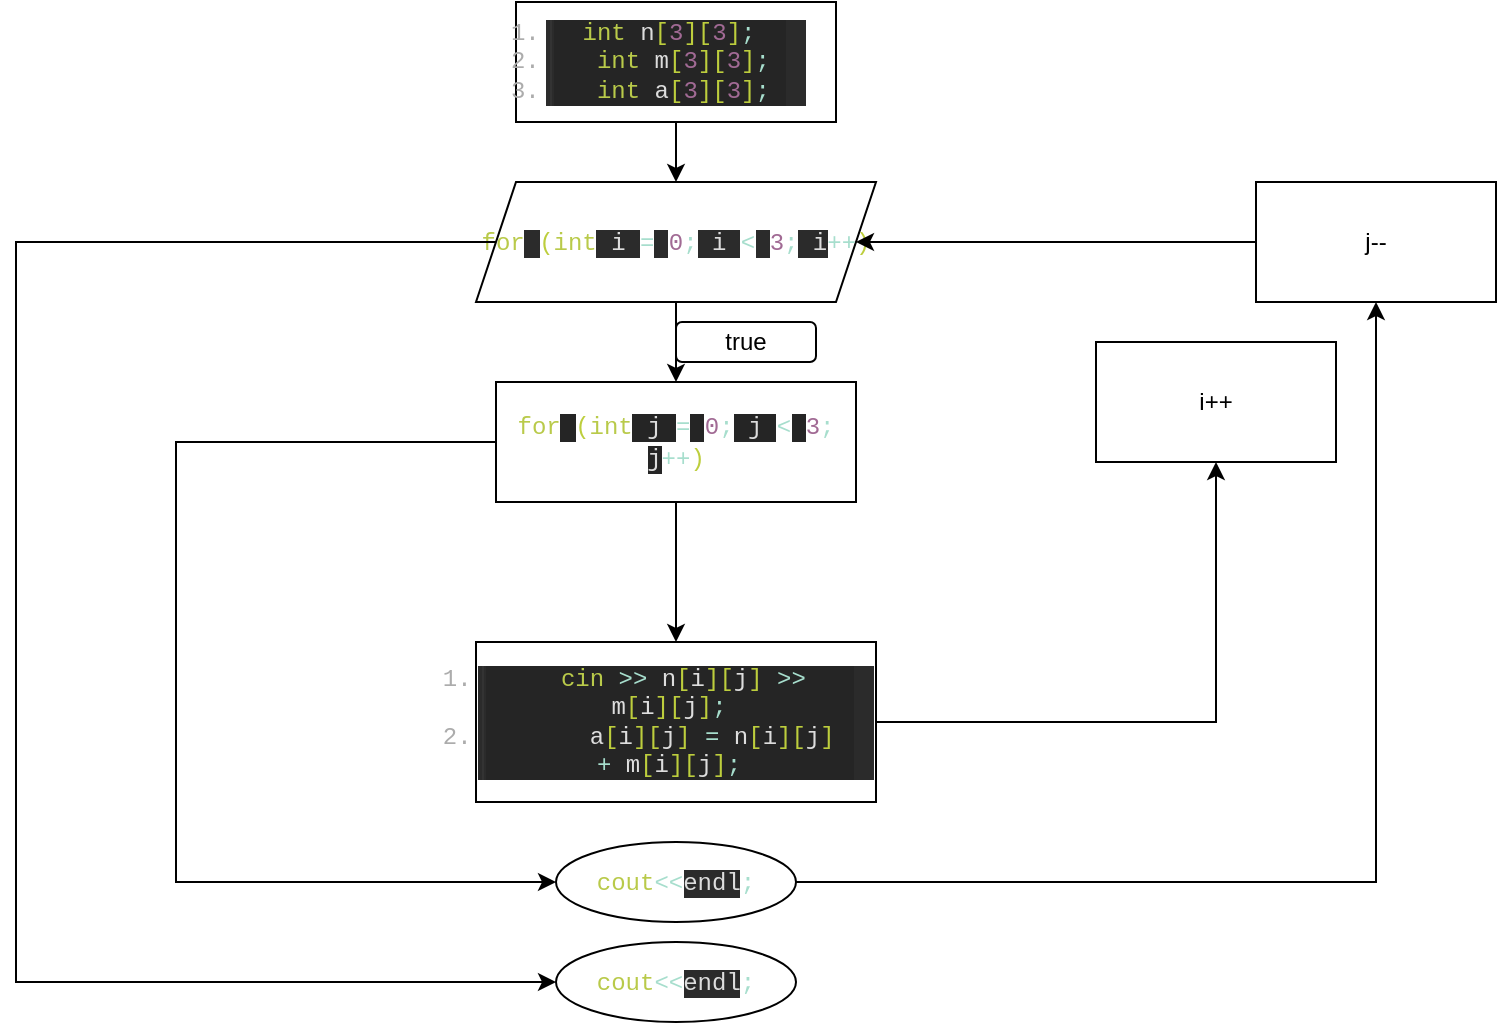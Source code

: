 <mxfile version="16.5.3" type="device"><diagram id="AD4t9P6H3JspWaBIcdfh" name="Page-1"><mxGraphModel dx="1038" dy="1639" grid="1" gridSize="10" guides="1" tooltips="1" connect="1" arrows="1" fold="1" page="1" pageScale="1" pageWidth="850" pageHeight="1100" math="0" shadow="0"><root><mxCell id="0"/><mxCell id="1" parent="0"/><mxCell id="jIS84SdoQxldzbct5RJT-1" value="&lt;ol class=&quot;cpp&quot; style=&quot;box-sizing: border-box ; padding: 0px 10px ; vertical-align: baseline ; font-family: &amp;#34;consolas&amp;#34; , &amp;#34;menlo&amp;#34; , &amp;#34;monaco&amp;#34; , &amp;#34;lucida console&amp;#34; , &amp;#34;liberation mono&amp;#34; , &amp;#34;dejavu sans mono&amp;#34; , &amp;#34;bitstream vera sans mono&amp;#34; , monospace , serif ; margin: 0px ; color: rgb(102 , 102 , 102) ; background: rgb(43 , 43 , 43)&quot;&gt;&lt;li class=&quot;li1&quot; style=&quot;box-sizing: border-box ; margin: 0px 0px 0px -6px ; padding: 0px ; vertical-align: baseline ; list-style-type: decimal ; background: rgb(37 , 37 , 37) ; color: rgb(172 , 172 , 172)&quot;&gt;&lt;div class=&quot;de1&quot; style=&quot;box-sizing: border-box ; margin: 0px 0px 0px -2px ; padding: 0px 8px ; vertical-align: top ; color: rgb(221 , 221 , 221) ; border-left: 1px solid rgb(51 , 51 , 51) ; position: relative&quot;&gt; &lt;span class=&quot;kw4&quot; style=&quot;box-sizing: border-box ; margin: 0px ; padding: 0px ; vertical-align: baseline ; color: rgb(185 , 202 , 74)&quot;&gt;int&lt;/span&gt; n&lt;span class=&quot;br0&quot; style=&quot;box-sizing: border-box ; margin: 0px ; padding: 0px ; vertical-align: baseline ; color: rgb(189 , 206 , 61)&quot;&gt;[&lt;/span&gt;&lt;span class=&quot;nu0&quot; style=&quot;box-sizing: border-box ; margin: 0px ; padding: 0px ; vertical-align: baseline ; color: rgb(161 , 106 , 148)&quot;&gt;3&lt;/span&gt;&lt;span class=&quot;br0&quot; style=&quot;box-sizing: border-box ; margin: 0px ; padding: 0px ; vertical-align: baseline ; color: rgb(189 , 206 , 61)&quot;&gt;]&lt;/span&gt;&lt;span class=&quot;br0&quot; style=&quot;box-sizing: border-box ; margin: 0px ; padding: 0px ; vertical-align: baseline ; color: rgb(189 , 206 , 61)&quot;&gt;[&lt;/span&gt;&lt;span class=&quot;nu0&quot; style=&quot;box-sizing: border-box ; margin: 0px ; padding: 0px ; vertical-align: baseline ; color: rgb(161 , 106 , 148)&quot;&gt;3&lt;/span&gt;&lt;span class=&quot;br0&quot; style=&quot;box-sizing: border-box ; margin: 0px ; padding: 0px ; vertical-align: baseline ; color: rgb(189 , 206 , 61)&quot;&gt;]&lt;/span&gt;&lt;span class=&quot;sy4&quot; style=&quot;box-sizing: border-box ; margin: 0px ; padding: 0px ; vertical-align: baseline ; color: rgb(167 , 222 , 205)&quot;&gt;;&lt;/span&gt;&lt;/div&gt;&lt;/li&gt;&lt;li class=&quot;li1&quot; style=&quot;box-sizing: border-box ; margin: 0px 0px 0px -6px ; padding: 0px ; vertical-align: baseline ; list-style-type: decimal ; background: rgb(37 , 37 , 37) ; color: rgb(172 , 172 , 172)&quot;&gt;&lt;div class=&quot;de1&quot; style=&quot;box-sizing: border-box ; margin: 0px 0px 0px -2px ; padding: 0px 8px ; vertical-align: top ; color: rgb(221 , 221 , 221) ; border-left: 1px solid rgb(51 , 51 , 51) ; position: relative&quot;&gt;&amp;nbsp; &lt;span class=&quot;kw4&quot; style=&quot;box-sizing: border-box ; margin: 0px ; padding: 0px ; vertical-align: baseline ; color: rgb(185 , 202 , 74)&quot;&gt;int&lt;/span&gt; m&lt;span class=&quot;br0&quot; style=&quot;box-sizing: border-box ; margin: 0px ; padding: 0px ; vertical-align: baseline ; color: rgb(189 , 206 , 61)&quot;&gt;[&lt;/span&gt;&lt;span class=&quot;nu0&quot; style=&quot;box-sizing: border-box ; margin: 0px ; padding: 0px ; vertical-align: baseline ; color: rgb(161 , 106 , 148)&quot;&gt;3&lt;/span&gt;&lt;span class=&quot;br0&quot; style=&quot;box-sizing: border-box ; margin: 0px ; padding: 0px ; vertical-align: baseline ; color: rgb(189 , 206 , 61)&quot;&gt;]&lt;/span&gt;&lt;span class=&quot;br0&quot; style=&quot;box-sizing: border-box ; margin: 0px ; padding: 0px ; vertical-align: baseline ; color: rgb(189 , 206 , 61)&quot;&gt;[&lt;/span&gt;&lt;span class=&quot;nu0&quot; style=&quot;box-sizing: border-box ; margin: 0px ; padding: 0px ; vertical-align: baseline ; color: rgb(161 , 106 , 148)&quot;&gt;3&lt;/span&gt;&lt;span class=&quot;br0&quot; style=&quot;box-sizing: border-box ; margin: 0px ; padding: 0px ; vertical-align: baseline ; color: rgb(189 , 206 , 61)&quot;&gt;]&lt;/span&gt;&lt;span class=&quot;sy4&quot; style=&quot;box-sizing: border-box ; margin: 0px ; padding: 0px ; vertical-align: baseline ; color: rgb(167 , 222 , 205)&quot;&gt;;&lt;/span&gt;&lt;/div&gt;&lt;/li&gt;&lt;li class=&quot;li1&quot; style=&quot;box-sizing: border-box ; margin: 0px 0px 0px -6px ; padding: 0px ; vertical-align: baseline ; list-style-type: decimal ; background: rgb(37 , 37 , 37) ; color: rgb(172 , 172 , 172)&quot;&gt;&lt;div class=&quot;de1&quot; style=&quot;box-sizing: border-box ; margin: 0px 0px 0px -2px ; padding: 0px 8px ; vertical-align: top ; color: rgb(221 , 221 , 221) ; border-left: 1px solid rgb(51 , 51 , 51) ; position: relative&quot;&gt;&amp;nbsp; &lt;span class=&quot;kw4&quot; style=&quot;box-sizing: border-box ; margin: 0px ; padding: 0px ; vertical-align: baseline ; color: rgb(185 , 202 , 74)&quot;&gt;int&lt;/span&gt; a&lt;span class=&quot;br0&quot; style=&quot;box-sizing: border-box ; margin: 0px ; padding: 0px ; vertical-align: baseline ; color: rgb(189 , 206 , 61)&quot;&gt;[&lt;/span&gt;&lt;span class=&quot;nu0&quot; style=&quot;box-sizing: border-box ; margin: 0px ; padding: 0px ; vertical-align: baseline ; color: rgb(161 , 106 , 148)&quot;&gt;3&lt;/span&gt;&lt;span class=&quot;br0&quot; style=&quot;box-sizing: border-box ; margin: 0px ; padding: 0px ; vertical-align: baseline ; color: rgb(189 , 206 , 61)&quot;&gt;]&lt;/span&gt;&lt;span class=&quot;br0&quot; style=&quot;box-sizing: border-box ; margin: 0px ; padding: 0px ; vertical-align: baseline ; color: rgb(189 , 206 , 61)&quot;&gt;[&lt;/span&gt;&lt;span class=&quot;nu0&quot; style=&quot;box-sizing: border-box ; margin: 0px ; padding: 0px ; vertical-align: baseline ; color: rgb(161 , 106 , 148)&quot;&gt;3&lt;/span&gt;&lt;span class=&quot;br0&quot; style=&quot;box-sizing: border-box ; margin: 0px ; padding: 0px ; vertical-align: baseline ; color: rgb(189 , 206 , 61)&quot;&gt;]&lt;/span&gt;&lt;span class=&quot;sy4&quot; style=&quot;box-sizing: border-box ; margin: 0px ; padding: 0px ; vertical-align: baseline ; color: rgb(167 , 222 , 205)&quot;&gt;;&lt;/span&gt;&lt;/div&gt;&lt;/li&gt;&lt;/ol&gt;" style="rounded=0;whiteSpace=wrap;html=1;" vertex="1" parent="1"><mxGeometry x="330" y="-40" width="160" height="60" as="geometry"/></mxCell><mxCell id="jIS84SdoQxldzbct5RJT-2" value="&lt;span class=&quot;kw1&quot; style=&quot;box-sizing: border-box ; margin: 0px ; padding: 0px ; vertical-align: baseline ; color: rgb(185 , 202 , 74) ; font-family: &amp;#34;consolas&amp;#34; , &amp;#34;menlo&amp;#34; , &amp;#34;monaco&amp;#34; , &amp;#34;lucida console&amp;#34; , &amp;#34;liberation mono&amp;#34; , &amp;#34;dejavu sans mono&amp;#34; , &amp;#34;bitstream vera sans mono&amp;#34; , monospace , serif ; text-align: left&quot;&gt;for&lt;/span&gt;&lt;span style=&quot;color: rgb(221 , 221 , 221) ; font-family: &amp;#34;consolas&amp;#34; , &amp;#34;menlo&amp;#34; , &amp;#34;monaco&amp;#34; , &amp;#34;lucida console&amp;#34; , &amp;#34;liberation mono&amp;#34; , &amp;#34;dejavu sans mono&amp;#34; , &amp;#34;bitstream vera sans mono&amp;#34; , monospace , serif ; text-align: left ; background-color: rgb(43 , 43 , 43)&quot;&gt; &lt;/span&gt;&lt;span class=&quot;br0&quot; style=&quot;box-sizing: border-box ; margin: 0px ; padding: 0px ; vertical-align: baseline ; color: rgb(189 , 206 , 61) ; font-family: &amp;#34;consolas&amp;#34; , &amp;#34;menlo&amp;#34; , &amp;#34;monaco&amp;#34; , &amp;#34;lucida console&amp;#34; , &amp;#34;liberation mono&amp;#34; , &amp;#34;dejavu sans mono&amp;#34; , &amp;#34;bitstream vera sans mono&amp;#34; , monospace , serif ; text-align: left&quot;&gt;(&lt;/span&gt;&lt;span class=&quot;kw4&quot; style=&quot;box-sizing: border-box ; margin: 0px ; padding: 0px ; vertical-align: baseline ; color: rgb(185 , 202 , 74) ; font-family: &amp;#34;consolas&amp;#34; , &amp;#34;menlo&amp;#34; , &amp;#34;monaco&amp;#34; , &amp;#34;lucida console&amp;#34; , &amp;#34;liberation mono&amp;#34; , &amp;#34;dejavu sans mono&amp;#34; , &amp;#34;bitstream vera sans mono&amp;#34; , monospace , serif ; text-align: left&quot;&gt;int&lt;/span&gt;&lt;span style=&quot;color: rgb(221 , 221 , 221) ; font-family: &amp;#34;consolas&amp;#34; , &amp;#34;menlo&amp;#34; , &amp;#34;monaco&amp;#34; , &amp;#34;lucida console&amp;#34; , &amp;#34;liberation mono&amp;#34; , &amp;#34;dejavu sans mono&amp;#34; , &amp;#34;bitstream vera sans mono&amp;#34; , monospace , serif ; text-align: left ; background-color: rgb(43 , 43 , 43)&quot;&gt; i &lt;/span&gt;&lt;span class=&quot;sy1&quot; style=&quot;box-sizing: border-box ; margin: 0px ; padding: 0px ; vertical-align: baseline ; color: rgb(167 , 222 , 205) ; font-family: &amp;#34;consolas&amp;#34; , &amp;#34;menlo&amp;#34; , &amp;#34;monaco&amp;#34; , &amp;#34;lucida console&amp;#34; , &amp;#34;liberation mono&amp;#34; , &amp;#34;dejavu sans mono&amp;#34; , &amp;#34;bitstream vera sans mono&amp;#34; , monospace , serif ; text-align: left&quot;&gt;=&lt;/span&gt;&lt;span style=&quot;color: rgb(221 , 221 , 221) ; font-family: &amp;#34;consolas&amp;#34; , &amp;#34;menlo&amp;#34; , &amp;#34;monaco&amp;#34; , &amp;#34;lucida console&amp;#34; , &amp;#34;liberation mono&amp;#34; , &amp;#34;dejavu sans mono&amp;#34; , &amp;#34;bitstream vera sans mono&amp;#34; , monospace , serif ; text-align: left ; background-color: rgb(43 , 43 , 43)&quot;&gt; &lt;/span&gt;&lt;span class=&quot;nu0&quot; style=&quot;box-sizing: border-box ; margin: 0px ; padding: 0px ; vertical-align: baseline ; color: rgb(161 , 106 , 148) ; font-family: &amp;#34;consolas&amp;#34; , &amp;#34;menlo&amp;#34; , &amp;#34;monaco&amp;#34; , &amp;#34;lucida console&amp;#34; , &amp;#34;liberation mono&amp;#34; , &amp;#34;dejavu sans mono&amp;#34; , &amp;#34;bitstream vera sans mono&amp;#34; , monospace , serif ; text-align: left&quot;&gt;0&lt;/span&gt;&lt;span class=&quot;sy4&quot; style=&quot;box-sizing: border-box ; margin: 0px ; padding: 0px ; vertical-align: baseline ; color: rgb(167 , 222 , 205) ; font-family: &amp;#34;consolas&amp;#34; , &amp;#34;menlo&amp;#34; , &amp;#34;monaco&amp;#34; , &amp;#34;lucida console&amp;#34; , &amp;#34;liberation mono&amp;#34; , &amp;#34;dejavu sans mono&amp;#34; , &amp;#34;bitstream vera sans mono&amp;#34; , monospace , serif ; text-align: left&quot;&gt;;&lt;/span&gt;&lt;span style=&quot;color: rgb(221 , 221 , 221) ; font-family: &amp;#34;consolas&amp;#34; , &amp;#34;menlo&amp;#34; , &amp;#34;monaco&amp;#34; , &amp;#34;lucida console&amp;#34; , &amp;#34;liberation mono&amp;#34; , &amp;#34;dejavu sans mono&amp;#34; , &amp;#34;bitstream vera sans mono&amp;#34; , monospace , serif ; text-align: left ; background-color: rgb(43 , 43 , 43)&quot;&gt; i &lt;/span&gt;&lt;span class=&quot;sy1&quot; style=&quot;box-sizing: border-box ; margin: 0px ; padding: 0px ; vertical-align: baseline ; color: rgb(167 , 222 , 205) ; font-family: &amp;#34;consolas&amp;#34; , &amp;#34;menlo&amp;#34; , &amp;#34;monaco&amp;#34; , &amp;#34;lucida console&amp;#34; , &amp;#34;liberation mono&amp;#34; , &amp;#34;dejavu sans mono&amp;#34; , &amp;#34;bitstream vera sans mono&amp;#34; , monospace , serif ; text-align: left&quot;&gt;&amp;lt;&lt;/span&gt;&lt;span style=&quot;color: rgb(221 , 221 , 221) ; font-family: &amp;#34;consolas&amp;#34; , &amp;#34;menlo&amp;#34; , &amp;#34;monaco&amp;#34; , &amp;#34;lucida console&amp;#34; , &amp;#34;liberation mono&amp;#34; , &amp;#34;dejavu sans mono&amp;#34; , &amp;#34;bitstream vera sans mono&amp;#34; , monospace , serif ; text-align: left ; background-color: rgb(43 , 43 , 43)&quot;&gt; &lt;/span&gt;&lt;span class=&quot;nu0&quot; style=&quot;box-sizing: border-box ; margin: 0px ; padding: 0px ; vertical-align: baseline ; color: rgb(161 , 106 , 148) ; font-family: &amp;#34;consolas&amp;#34; , &amp;#34;menlo&amp;#34; , &amp;#34;monaco&amp;#34; , &amp;#34;lucida console&amp;#34; , &amp;#34;liberation mono&amp;#34; , &amp;#34;dejavu sans mono&amp;#34; , &amp;#34;bitstream vera sans mono&amp;#34; , monospace , serif ; text-align: left&quot;&gt;3&lt;/span&gt;&lt;span class=&quot;sy4&quot; style=&quot;box-sizing: border-box ; margin: 0px ; padding: 0px ; vertical-align: baseline ; color: rgb(167 , 222 , 205) ; font-family: &amp;#34;consolas&amp;#34; , &amp;#34;menlo&amp;#34; , &amp;#34;monaco&amp;#34; , &amp;#34;lucida console&amp;#34; , &amp;#34;liberation mono&amp;#34; , &amp;#34;dejavu sans mono&amp;#34; , &amp;#34;bitstream vera sans mono&amp;#34; , monospace , serif ; text-align: left&quot;&gt;;&lt;/span&gt;&lt;span style=&quot;color: rgb(221 , 221 , 221) ; font-family: &amp;#34;consolas&amp;#34; , &amp;#34;menlo&amp;#34; , &amp;#34;monaco&amp;#34; , &amp;#34;lucida console&amp;#34; , &amp;#34;liberation mono&amp;#34; , &amp;#34;dejavu sans mono&amp;#34; , &amp;#34;bitstream vera sans mono&amp;#34; , monospace , serif ; text-align: left ; background-color: rgb(43 , 43 , 43)&quot;&gt; i&lt;/span&gt;&lt;span class=&quot;sy2&quot; style=&quot;box-sizing: border-box ; margin: 0px ; padding: 0px ; vertical-align: baseline ; color: rgb(167 , 222 , 205) ; font-family: &amp;#34;consolas&amp;#34; , &amp;#34;menlo&amp;#34; , &amp;#34;monaco&amp;#34; , &amp;#34;lucida console&amp;#34; , &amp;#34;liberation mono&amp;#34; , &amp;#34;dejavu sans mono&amp;#34; , &amp;#34;bitstream vera sans mono&amp;#34; , monospace , serif ; text-align: left&quot;&gt;++&lt;/span&gt;&lt;span class=&quot;br0&quot; style=&quot;box-sizing: border-box ; margin: 0px ; padding: 0px ; vertical-align: baseline ; color: rgb(189 , 206 , 61) ; font-family: &amp;#34;consolas&amp;#34; , &amp;#34;menlo&amp;#34; , &amp;#34;monaco&amp;#34; , &amp;#34;lucida console&amp;#34; , &amp;#34;liberation mono&amp;#34; , &amp;#34;dejavu sans mono&amp;#34; , &amp;#34;bitstream vera sans mono&amp;#34; , monospace , serif ; text-align: left&quot;&gt;)&lt;/span&gt;" style="shape=parallelogram;perimeter=parallelogramPerimeter;whiteSpace=wrap;html=1;fixedSize=1;" vertex="1" parent="1"><mxGeometry x="310" y="50" width="200" height="60" as="geometry"/></mxCell><mxCell id="jIS84SdoQxldzbct5RJT-4" value="" style="endArrow=classic;html=1;rounded=0;exitX=0.5;exitY=1;exitDx=0;exitDy=0;" edge="1" parent="1" source="jIS84SdoQxldzbct5RJT-1" target="jIS84SdoQxldzbct5RJT-2"><mxGeometry width="50" height="50" relative="1" as="geometry"><mxPoint x="400" y="300" as="sourcePoint"/><mxPoint x="420" y="150" as="targetPoint"/></mxGeometry></mxCell><mxCell id="jIS84SdoQxldzbct5RJT-6" value="" style="endArrow=classic;html=1;rounded=0;exitX=0.5;exitY=1;exitDx=0;exitDy=0;" edge="1" parent="1" source="jIS84SdoQxldzbct5RJT-2" target="jIS84SdoQxldzbct5RJT-7"><mxGeometry width="50" height="50" relative="1" as="geometry"><mxPoint x="400" y="270" as="sourcePoint"/><mxPoint x="430" y="280" as="targetPoint"/></mxGeometry></mxCell><mxCell id="jIS84SdoQxldzbct5RJT-7" value="&lt;span class=&quot;kw1&quot; style=&quot;box-sizing: border-box ; margin: 0px ; padding: 0px ; vertical-align: baseline ; color: rgb(185 , 202 , 74) ; font-family: &amp;#34;consolas&amp;#34; , &amp;#34;menlo&amp;#34; , &amp;#34;monaco&amp;#34; , &amp;#34;lucida console&amp;#34; , &amp;#34;liberation mono&amp;#34; , &amp;#34;dejavu sans mono&amp;#34; , &amp;#34;bitstream vera sans mono&amp;#34; , monospace , serif ; text-align: left&quot;&gt;for&lt;/span&gt;&lt;span style=&quot;color: rgb(221 , 221 , 221) ; font-family: &amp;#34;consolas&amp;#34; , &amp;#34;menlo&amp;#34; , &amp;#34;monaco&amp;#34; , &amp;#34;lucida console&amp;#34; , &amp;#34;liberation mono&amp;#34; , &amp;#34;dejavu sans mono&amp;#34; , &amp;#34;bitstream vera sans mono&amp;#34; , monospace , serif ; text-align: left ; background-color: rgb(37 , 37 , 37)&quot;&gt; &lt;/span&gt;&lt;span class=&quot;br0&quot; style=&quot;box-sizing: border-box ; margin: 0px ; padding: 0px ; vertical-align: baseline ; color: rgb(189 , 206 , 61) ; font-family: &amp;#34;consolas&amp;#34; , &amp;#34;menlo&amp;#34; , &amp;#34;monaco&amp;#34; , &amp;#34;lucida console&amp;#34; , &amp;#34;liberation mono&amp;#34; , &amp;#34;dejavu sans mono&amp;#34; , &amp;#34;bitstream vera sans mono&amp;#34; , monospace , serif ; text-align: left&quot;&gt;(&lt;/span&gt;&lt;span class=&quot;kw4&quot; style=&quot;box-sizing: border-box ; margin: 0px ; padding: 0px ; vertical-align: baseline ; color: rgb(185 , 202 , 74) ; font-family: &amp;#34;consolas&amp;#34; , &amp;#34;menlo&amp;#34; , &amp;#34;monaco&amp;#34; , &amp;#34;lucida console&amp;#34; , &amp;#34;liberation mono&amp;#34; , &amp;#34;dejavu sans mono&amp;#34; , &amp;#34;bitstream vera sans mono&amp;#34; , monospace , serif ; text-align: left&quot;&gt;int&lt;/span&gt;&lt;span style=&quot;color: rgb(221 , 221 , 221) ; font-family: &amp;#34;consolas&amp;#34; , &amp;#34;menlo&amp;#34; , &amp;#34;monaco&amp;#34; , &amp;#34;lucida console&amp;#34; , &amp;#34;liberation mono&amp;#34; , &amp;#34;dejavu sans mono&amp;#34; , &amp;#34;bitstream vera sans mono&amp;#34; , monospace , serif ; text-align: left ; background-color: rgb(37 , 37 , 37)&quot;&gt; j &lt;/span&gt;&lt;span class=&quot;sy1&quot; style=&quot;box-sizing: border-box ; margin: 0px ; padding: 0px ; vertical-align: baseline ; color: rgb(167 , 222 , 205) ; font-family: &amp;#34;consolas&amp;#34; , &amp;#34;menlo&amp;#34; , &amp;#34;monaco&amp;#34; , &amp;#34;lucida console&amp;#34; , &amp;#34;liberation mono&amp;#34; , &amp;#34;dejavu sans mono&amp;#34; , &amp;#34;bitstream vera sans mono&amp;#34; , monospace , serif ; text-align: left&quot;&gt;=&lt;/span&gt;&lt;span style=&quot;color: rgb(221 , 221 , 221) ; font-family: &amp;#34;consolas&amp;#34; , &amp;#34;menlo&amp;#34; , &amp;#34;monaco&amp;#34; , &amp;#34;lucida console&amp;#34; , &amp;#34;liberation mono&amp;#34; , &amp;#34;dejavu sans mono&amp;#34; , &amp;#34;bitstream vera sans mono&amp;#34; , monospace , serif ; text-align: left ; background-color: rgb(37 , 37 , 37)&quot;&gt; &lt;/span&gt;&lt;span class=&quot;nu0&quot; style=&quot;box-sizing: border-box ; margin: 0px ; padding: 0px ; vertical-align: baseline ; color: rgb(161 , 106 , 148) ; font-family: &amp;#34;consolas&amp;#34; , &amp;#34;menlo&amp;#34; , &amp;#34;monaco&amp;#34; , &amp;#34;lucida console&amp;#34; , &amp;#34;liberation mono&amp;#34; , &amp;#34;dejavu sans mono&amp;#34; , &amp;#34;bitstream vera sans mono&amp;#34; , monospace , serif ; text-align: left&quot;&gt;0&lt;/span&gt;&lt;span class=&quot;sy4&quot; style=&quot;box-sizing: border-box ; margin: 0px ; padding: 0px ; vertical-align: baseline ; color: rgb(167 , 222 , 205) ; font-family: &amp;#34;consolas&amp;#34; , &amp;#34;menlo&amp;#34; , &amp;#34;monaco&amp;#34; , &amp;#34;lucida console&amp;#34; , &amp;#34;liberation mono&amp;#34; , &amp;#34;dejavu sans mono&amp;#34; , &amp;#34;bitstream vera sans mono&amp;#34; , monospace , serif ; text-align: left&quot;&gt;;&lt;/span&gt;&lt;span style=&quot;color: rgb(221 , 221 , 221) ; font-family: &amp;#34;consolas&amp;#34; , &amp;#34;menlo&amp;#34; , &amp;#34;monaco&amp;#34; , &amp;#34;lucida console&amp;#34; , &amp;#34;liberation mono&amp;#34; , &amp;#34;dejavu sans mono&amp;#34; , &amp;#34;bitstream vera sans mono&amp;#34; , monospace , serif ; text-align: left ; background-color: rgb(37 , 37 , 37)&quot;&gt; j &lt;/span&gt;&lt;span class=&quot;sy1&quot; style=&quot;box-sizing: border-box ; margin: 0px ; padding: 0px ; vertical-align: baseline ; color: rgb(167 , 222 , 205) ; font-family: &amp;#34;consolas&amp;#34; , &amp;#34;menlo&amp;#34; , &amp;#34;monaco&amp;#34; , &amp;#34;lucida console&amp;#34; , &amp;#34;liberation mono&amp;#34; , &amp;#34;dejavu sans mono&amp;#34; , &amp;#34;bitstream vera sans mono&amp;#34; , monospace , serif ; text-align: left&quot;&gt;&amp;lt;&lt;/span&gt;&lt;span style=&quot;color: rgb(221 , 221 , 221) ; font-family: &amp;#34;consolas&amp;#34; , &amp;#34;menlo&amp;#34; , &amp;#34;monaco&amp;#34; , &amp;#34;lucida console&amp;#34; , &amp;#34;liberation mono&amp;#34; , &amp;#34;dejavu sans mono&amp;#34; , &amp;#34;bitstream vera sans mono&amp;#34; , monospace , serif ; text-align: left ; background-color: rgb(37 , 37 , 37)&quot;&gt; &lt;/span&gt;&lt;span class=&quot;nu0&quot; style=&quot;box-sizing: border-box ; margin: 0px ; padding: 0px ; vertical-align: baseline ; color: rgb(161 , 106 , 148) ; font-family: &amp;#34;consolas&amp;#34; , &amp;#34;menlo&amp;#34; , &amp;#34;monaco&amp;#34; , &amp;#34;lucida console&amp;#34; , &amp;#34;liberation mono&amp;#34; , &amp;#34;dejavu sans mono&amp;#34; , &amp;#34;bitstream vera sans mono&amp;#34; , monospace , serif ; text-align: left&quot;&gt;3&lt;/span&gt;&lt;span class=&quot;sy4&quot; style=&quot;box-sizing: border-box ; margin: 0px ; padding: 0px ; vertical-align: baseline ; color: rgb(167 , 222 , 205) ; font-family: &amp;#34;consolas&amp;#34; , &amp;#34;menlo&amp;#34; , &amp;#34;monaco&amp;#34; , &amp;#34;lucida console&amp;#34; , &amp;#34;liberation mono&amp;#34; , &amp;#34;dejavu sans mono&amp;#34; , &amp;#34;bitstream vera sans mono&amp;#34; , monospace , serif ; text-align: left&quot;&gt;;&lt;/span&gt;&lt;span style=&quot;color: rgb(221 , 221 , 221) ; font-family: &amp;#34;consolas&amp;#34; , &amp;#34;menlo&amp;#34; , &amp;#34;monaco&amp;#34; , &amp;#34;lucida console&amp;#34; , &amp;#34;liberation mono&amp;#34; , &amp;#34;dejavu sans mono&amp;#34; , &amp;#34;bitstream vera sans mono&amp;#34; , monospace , serif ; text-align: left ; background-color: rgb(37 , 37 , 37)&quot;&gt; j&lt;/span&gt;&lt;span class=&quot;sy2&quot; style=&quot;box-sizing: border-box ; margin: 0px ; padding: 0px ; vertical-align: baseline ; color: rgb(167 , 222 , 205) ; font-family: &amp;#34;consolas&amp;#34; , &amp;#34;menlo&amp;#34; , &amp;#34;monaco&amp;#34; , &amp;#34;lucida console&amp;#34; , &amp;#34;liberation mono&amp;#34; , &amp;#34;dejavu sans mono&amp;#34; , &amp;#34;bitstream vera sans mono&amp;#34; , monospace , serif ; text-align: left&quot;&gt;++&lt;/span&gt;&lt;span class=&quot;br0&quot; style=&quot;box-sizing: border-box ; margin: 0px ; padding: 0px ; vertical-align: baseline ; color: rgb(189 , 206 , 61) ; font-family: &amp;#34;consolas&amp;#34; , &amp;#34;menlo&amp;#34; , &amp;#34;monaco&amp;#34; , &amp;#34;lucida console&amp;#34; , &amp;#34;liberation mono&amp;#34; , &amp;#34;dejavu sans mono&amp;#34; , &amp;#34;bitstream vera sans mono&amp;#34; , monospace , serif ; text-align: left&quot;&gt;)&lt;/span&gt;" style="rounded=0;whiteSpace=wrap;html=1;" vertex="1" parent="1"><mxGeometry x="320" y="150" width="180" height="60" as="geometry"/></mxCell><mxCell id="jIS84SdoQxldzbct5RJT-8" value="true" style="rounded=1;whiteSpace=wrap;html=1;" vertex="1" parent="1"><mxGeometry x="410" y="120" width="70" height="20" as="geometry"/></mxCell><mxCell id="jIS84SdoQxldzbct5RJT-9" value="&lt;ol class=&quot;cpp&quot; style=&quot;box-sizing: border-box ; padding: 0px 10px ; vertical-align: baseline ; font-family: &amp;#34;consolas&amp;#34; , &amp;#34;menlo&amp;#34; , &amp;#34;monaco&amp;#34; , &amp;#34;lucida console&amp;#34; , &amp;#34;liberation mono&amp;#34; , &amp;#34;dejavu sans mono&amp;#34; , &amp;#34;bitstream vera sans mono&amp;#34; , monospace , serif ; margin: 0px ; color: rgb(102 , 102 , 102) ; background: rgb(43 , 43 , 43)&quot;&gt;&lt;li class=&quot;li1&quot; style=&quot;box-sizing: border-box ; margin: 0px 0px 0px -6px ; padding: 0px ; vertical-align: baseline ; list-style-type: decimal ; background: rgb(37 , 37 , 37) ; color: rgb(172 , 172 , 172)&quot;&gt;&lt;div class=&quot;de1&quot; style=&quot;box-sizing: border-box ; margin: 0px 0px 0px -2px ; padding: 0px 8px ; vertical-align: top ; color: rgb(221 , 221 , 221) ; border-left: 1px solid rgb(51 , 51 , 51) ; position: relative&quot;&gt;&amp;nbsp; &lt;span class=&quot;kw3&quot; style=&quot;box-sizing: border-box ; margin: 0px ; padding: 0px ; vertical-align: baseline ; color: rgb(185 , 202 , 74)&quot;&gt;cin&lt;/span&gt; &lt;span class=&quot;sy1&quot; style=&quot;box-sizing: border-box ; margin: 0px ; padding: 0px ; vertical-align: baseline ; color: rgb(167 , 222 , 205)&quot;&gt;&amp;gt;&amp;gt;&lt;/span&gt; n&lt;span class=&quot;br0&quot; style=&quot;box-sizing: border-box ; margin: 0px ; padding: 0px ; vertical-align: baseline ; color: rgb(189 , 206 , 61)&quot;&gt;[&lt;/span&gt;i&lt;span class=&quot;br0&quot; style=&quot;box-sizing: border-box ; margin: 0px ; padding: 0px ; vertical-align: baseline ; color: rgb(189 , 206 , 61)&quot;&gt;]&lt;/span&gt;&lt;span class=&quot;br0&quot; style=&quot;box-sizing: border-box ; margin: 0px ; padding: 0px ; vertical-align: baseline ; color: rgb(189 , 206 , 61)&quot;&gt;[&lt;/span&gt;j&lt;span class=&quot;br0&quot; style=&quot;box-sizing: border-box ; margin: 0px ; padding: 0px ; vertical-align: baseline ; color: rgb(189 , 206 , 61)&quot;&gt;]&lt;/span&gt; &lt;span class=&quot;sy1&quot; style=&quot;box-sizing: border-box ; margin: 0px ; padding: 0px ; vertical-align: baseline ; color: rgb(167 , 222 , 205)&quot;&gt;&amp;gt;&amp;gt;&lt;/span&gt; m&lt;span class=&quot;br0&quot; style=&quot;box-sizing: border-box ; margin: 0px ; padding: 0px ; vertical-align: baseline ; color: rgb(189 , 206 , 61)&quot;&gt;[&lt;/span&gt;i&lt;span class=&quot;br0&quot; style=&quot;box-sizing: border-box ; margin: 0px ; padding: 0px ; vertical-align: baseline ; color: rgb(189 , 206 , 61)&quot;&gt;]&lt;/span&gt;&lt;span class=&quot;br0&quot; style=&quot;box-sizing: border-box ; margin: 0px ; padding: 0px ; vertical-align: baseline ; color: rgb(189 , 206 , 61)&quot;&gt;[&lt;/span&gt;j&lt;span class=&quot;br0&quot; style=&quot;box-sizing: border-box ; margin: 0px ; padding: 0px ; vertical-align: baseline ; color: rgb(189 , 206 , 61)&quot;&gt;]&lt;/span&gt;&lt;span class=&quot;sy4&quot; style=&quot;box-sizing: border-box ; margin: 0px ; padding: 0px ; vertical-align: baseline ; color: rgb(167 , 222 , 205)&quot;&gt;;&lt;/span&gt;&lt;/div&gt;&lt;/li&gt;&lt;li class=&quot;li1&quot; style=&quot;box-sizing: border-box ; margin: 0px 0px 0px -6px ; padding: 0px ; vertical-align: baseline ; list-style-type: decimal ; background: rgb(37 , 37 , 37) ; color: rgb(172 , 172 , 172)&quot;&gt;&lt;div class=&quot;de1&quot; style=&quot;box-sizing: border-box ; margin: 0px 0px 0px -2px ; padding: 0px 8px ; vertical-align: top ; color: rgb(221 , 221 , 221) ; border-left: 1px solid rgb(51 , 51 , 51) ; position: relative&quot;&gt;&amp;nbsp; &amp;nbsp; &amp;nbsp; a&lt;span class=&quot;br0&quot; style=&quot;box-sizing: border-box ; margin: 0px ; padding: 0px ; vertical-align: baseline ; color: rgb(189 , 206 , 61)&quot;&gt;[&lt;/span&gt;i&lt;span class=&quot;br0&quot; style=&quot;box-sizing: border-box ; margin: 0px ; padding: 0px ; vertical-align: baseline ; color: rgb(189 , 206 , 61)&quot;&gt;]&lt;/span&gt;&lt;span class=&quot;br0&quot; style=&quot;box-sizing: border-box ; margin: 0px ; padding: 0px ; vertical-align: baseline ; color: rgb(189 , 206 , 61)&quot;&gt;[&lt;/span&gt;j&lt;span class=&quot;br0&quot; style=&quot;box-sizing: border-box ; margin: 0px ; padding: 0px ; vertical-align: baseline ; color: rgb(189 , 206 , 61)&quot;&gt;]&lt;/span&gt; &lt;span class=&quot;sy1&quot; style=&quot;box-sizing: border-box ; margin: 0px ; padding: 0px ; vertical-align: baseline ; color: rgb(167 , 222 , 205)&quot;&gt;=&lt;/span&gt; n&lt;span class=&quot;br0&quot; style=&quot;box-sizing: border-box ; margin: 0px ; padding: 0px ; vertical-align: baseline ; color: rgb(189 , 206 , 61)&quot;&gt;[&lt;/span&gt;i&lt;span class=&quot;br0&quot; style=&quot;box-sizing: border-box ; margin: 0px ; padding: 0px ; vertical-align: baseline ; color: rgb(189 , 206 , 61)&quot;&gt;]&lt;/span&gt;&lt;span class=&quot;br0&quot; style=&quot;box-sizing: border-box ; margin: 0px ; padding: 0px ; vertical-align: baseline ; color: rgb(189 , 206 , 61)&quot;&gt;[&lt;/span&gt;j&lt;span class=&quot;br0&quot; style=&quot;box-sizing: border-box ; margin: 0px ; padding: 0px ; vertical-align: baseline ; color: rgb(189 , 206 , 61)&quot;&gt;]&lt;/span&gt; &lt;span class=&quot;sy2&quot; style=&quot;box-sizing: border-box ; margin: 0px ; padding: 0px ; vertical-align: baseline ; color: rgb(167 , 222 , 205)&quot;&gt;+&lt;/span&gt; m&lt;span class=&quot;br0&quot; style=&quot;box-sizing: border-box ; margin: 0px ; padding: 0px ; vertical-align: baseline ; color: rgb(189 , 206 , 61)&quot;&gt;[&lt;/span&gt;i&lt;span class=&quot;br0&quot; style=&quot;box-sizing: border-box ; margin: 0px ; padding: 0px ; vertical-align: baseline ; color: rgb(189 , 206 , 61)&quot;&gt;]&lt;/span&gt;&lt;span class=&quot;br0&quot; style=&quot;box-sizing: border-box ; margin: 0px ; padding: 0px ; vertical-align: baseline ; color: rgb(189 , 206 , 61)&quot;&gt;[&lt;/span&gt;j&lt;span class=&quot;br0&quot; style=&quot;box-sizing: border-box ; margin: 0px ; padding: 0px ; vertical-align: baseline ; color: rgb(189 , 206 , 61)&quot;&gt;]&lt;/span&gt;&lt;span class=&quot;sy4&quot; style=&quot;box-sizing: border-box ; margin: 0px ; padding: 0px ; vertical-align: baseline ; color: rgb(167 , 222 , 205)&quot;&gt;;&lt;/span&gt;&lt;/div&gt;&lt;/li&gt;&lt;/ol&gt;" style="rounded=0;whiteSpace=wrap;html=1;" vertex="1" parent="1"><mxGeometry x="310" y="280" width="200" height="80" as="geometry"/></mxCell><mxCell id="jIS84SdoQxldzbct5RJT-10" value="" style="endArrow=classic;html=1;rounded=0;exitX=0.5;exitY=1;exitDx=0;exitDy=0;entryX=0.5;entryY=0;entryDx=0;entryDy=0;" edge="1" parent="1" source="jIS84SdoQxldzbct5RJT-7" target="jIS84SdoQxldzbct5RJT-9"><mxGeometry width="50" height="50" relative="1" as="geometry"><mxPoint x="425" y="360" as="sourcePoint"/><mxPoint x="410" y="270" as="targetPoint"/></mxGeometry></mxCell><mxCell id="jIS84SdoQxldzbct5RJT-11" value="" style="endArrow=classic;html=1;rounded=0;exitX=1;exitY=0.5;exitDx=0;exitDy=0;" edge="1" parent="1" source="jIS84SdoQxldzbct5RJT-9" target="jIS84SdoQxldzbct5RJT-12"><mxGeometry width="50" height="50" relative="1" as="geometry"><mxPoint x="400" y="270" as="sourcePoint"/><mxPoint x="680" y="160" as="targetPoint"/><Array as="points"><mxPoint x="680" y="320"/></Array></mxGeometry></mxCell><mxCell id="jIS84SdoQxldzbct5RJT-12" value="i++" style="rounded=0;whiteSpace=wrap;html=1;" vertex="1" parent="1"><mxGeometry x="620" y="130" width="120" height="60" as="geometry"/></mxCell><mxCell id="jIS84SdoQxldzbct5RJT-18" style="edgeStyle=orthogonalEdgeStyle;rounded=0;orthogonalLoop=1;jettySize=auto;html=1;" edge="1" parent="1" source="jIS84SdoQxldzbct5RJT-13" target="jIS84SdoQxldzbct5RJT-19"><mxGeometry relative="1" as="geometry"><mxPoint x="780" y="70" as="targetPoint"/></mxGeometry></mxCell><mxCell id="jIS84SdoQxldzbct5RJT-13" value="&lt;span class=&quot;kw3&quot; style=&quot;box-sizing: border-box ; margin: 0px ; padding: 0px ; vertical-align: baseline ; color: rgb(185 , 202 , 74) ; font-family: &amp;#34;consolas&amp;#34; , &amp;#34;menlo&amp;#34; , &amp;#34;monaco&amp;#34; , &amp;#34;lucida console&amp;#34; , &amp;#34;liberation mono&amp;#34; , &amp;#34;dejavu sans mono&amp;#34; , &amp;#34;bitstream vera sans mono&amp;#34; , monospace , serif ; text-align: left&quot;&gt;cout&lt;/span&gt;&lt;span class=&quot;sy1&quot; style=&quot;box-sizing: border-box ; margin: 0px ; padding: 0px ; vertical-align: baseline ; color: rgb(167 , 222 , 205) ; font-family: &amp;#34;consolas&amp;#34; , &amp;#34;menlo&amp;#34; , &amp;#34;monaco&amp;#34; , &amp;#34;lucida console&amp;#34; , &amp;#34;liberation mono&amp;#34; , &amp;#34;dejavu sans mono&amp;#34; , &amp;#34;bitstream vera sans mono&amp;#34; , monospace , serif ; text-align: left&quot;&gt;&amp;lt;&amp;lt;&lt;/span&gt;&lt;span style=&quot;color: rgb(221 , 221 , 221) ; font-family: &amp;#34;consolas&amp;#34; , &amp;#34;menlo&amp;#34; , &amp;#34;monaco&amp;#34; , &amp;#34;lucida console&amp;#34; , &amp;#34;liberation mono&amp;#34; , &amp;#34;dejavu sans mono&amp;#34; , &amp;#34;bitstream vera sans mono&amp;#34; , monospace , serif ; text-align: left ; background-color: rgb(43 , 43 , 43)&quot;&gt;endl&lt;/span&gt;&lt;span class=&quot;sy4&quot; style=&quot;box-sizing: border-box ; margin: 0px ; padding: 0px ; vertical-align: baseline ; color: rgb(167 , 222 , 205) ; font-family: &amp;#34;consolas&amp;#34; , &amp;#34;menlo&amp;#34; , &amp;#34;monaco&amp;#34; , &amp;#34;lucida console&amp;#34; , &amp;#34;liberation mono&amp;#34; , &amp;#34;dejavu sans mono&amp;#34; , &amp;#34;bitstream vera sans mono&amp;#34; , monospace , serif ; text-align: left&quot;&gt;;&lt;/span&gt;" style="ellipse;whiteSpace=wrap;html=1;" vertex="1" parent="1"><mxGeometry x="350" y="380" width="120" height="40" as="geometry"/></mxCell><mxCell id="jIS84SdoQxldzbct5RJT-14" value="&lt;span class=&quot;kw3&quot; style=&quot;box-sizing: border-box ; margin: 0px ; padding: 0px ; vertical-align: baseline ; color: rgb(185 , 202 , 74) ; font-family: &amp;#34;consolas&amp;#34; , &amp;#34;menlo&amp;#34; , &amp;#34;monaco&amp;#34; , &amp;#34;lucida console&amp;#34; , &amp;#34;liberation mono&amp;#34; , &amp;#34;dejavu sans mono&amp;#34; , &amp;#34;bitstream vera sans mono&amp;#34; , monospace , serif ; text-align: left&quot;&gt;cout&lt;/span&gt;&lt;span class=&quot;sy1&quot; style=&quot;box-sizing: border-box ; margin: 0px ; padding: 0px ; vertical-align: baseline ; color: rgb(167 , 222 , 205) ; font-family: &amp;#34;consolas&amp;#34; , &amp;#34;menlo&amp;#34; , &amp;#34;monaco&amp;#34; , &amp;#34;lucida console&amp;#34; , &amp;#34;liberation mono&amp;#34; , &amp;#34;dejavu sans mono&amp;#34; , &amp;#34;bitstream vera sans mono&amp;#34; , monospace , serif ; text-align: left&quot;&gt;&amp;lt;&amp;lt;&lt;/span&gt;&lt;span style=&quot;color: rgb(221 , 221 , 221) ; font-family: &amp;#34;consolas&amp;#34; , &amp;#34;menlo&amp;#34; , &amp;#34;monaco&amp;#34; , &amp;#34;lucida console&amp;#34; , &amp;#34;liberation mono&amp;#34; , &amp;#34;dejavu sans mono&amp;#34; , &amp;#34;bitstream vera sans mono&amp;#34; , monospace , serif ; text-align: left ; background-color: rgb(43 , 43 , 43)&quot;&gt;endl&lt;/span&gt;&lt;span class=&quot;sy4&quot; style=&quot;box-sizing: border-box ; margin: 0px ; padding: 0px ; vertical-align: baseline ; color: rgb(167 , 222 , 205) ; font-family: &amp;#34;consolas&amp;#34; , &amp;#34;menlo&amp;#34; , &amp;#34;monaco&amp;#34; , &amp;#34;lucida console&amp;#34; , &amp;#34;liberation mono&amp;#34; , &amp;#34;dejavu sans mono&amp;#34; , &amp;#34;bitstream vera sans mono&amp;#34; , monospace , serif ; text-align: left&quot;&gt;;&lt;/span&gt;" style="ellipse;whiteSpace=wrap;html=1;" vertex="1" parent="1"><mxGeometry x="350" y="430" width="120" height="40" as="geometry"/></mxCell><mxCell id="jIS84SdoQxldzbct5RJT-15" value="" style="endArrow=classic;html=1;rounded=0;exitX=0;exitY=0.5;exitDx=0;exitDy=0;entryX=0;entryY=0.5;entryDx=0;entryDy=0;" edge="1" parent="1" source="jIS84SdoQxldzbct5RJT-7" target="jIS84SdoQxldzbct5RJT-13"><mxGeometry width="50" height="50" relative="1" as="geometry"><mxPoint x="400" y="270" as="sourcePoint"/><mxPoint x="160" y="320" as="targetPoint"/><Array as="points"><mxPoint x="160" y="180"/><mxPoint x="160" y="400"/></Array></mxGeometry></mxCell><mxCell id="jIS84SdoQxldzbct5RJT-16" value="" style="endArrow=classic;html=1;rounded=0;entryX=0;entryY=0.5;entryDx=0;entryDy=0;" edge="1" parent="1" target="jIS84SdoQxldzbct5RJT-14"><mxGeometry width="50" height="50" relative="1" as="geometry"><mxPoint x="320" y="80" as="sourcePoint"/><mxPoint x="40" y="70" as="targetPoint"/><Array as="points"><mxPoint x="80" y="80"/><mxPoint x="80" y="450"/></Array></mxGeometry></mxCell><mxCell id="jIS84SdoQxldzbct5RJT-19" value="j--" style="rounded=0;whiteSpace=wrap;html=1;" vertex="1" parent="1"><mxGeometry x="700" y="50" width="120" height="60" as="geometry"/></mxCell><mxCell id="jIS84SdoQxldzbct5RJT-20" value="" style="endArrow=classic;html=1;rounded=0;exitX=0;exitY=0.5;exitDx=0;exitDy=0;entryX=1;entryY=0.5;entryDx=0;entryDy=0;" edge="1" parent="1" source="jIS84SdoQxldzbct5RJT-19" target="jIS84SdoQxldzbct5RJT-2"><mxGeometry width="50" height="50" relative="1" as="geometry"><mxPoint x="400" y="270" as="sourcePoint"/><mxPoint x="450" y="220" as="targetPoint"/></mxGeometry></mxCell></root></mxGraphModel></diagram></mxfile>